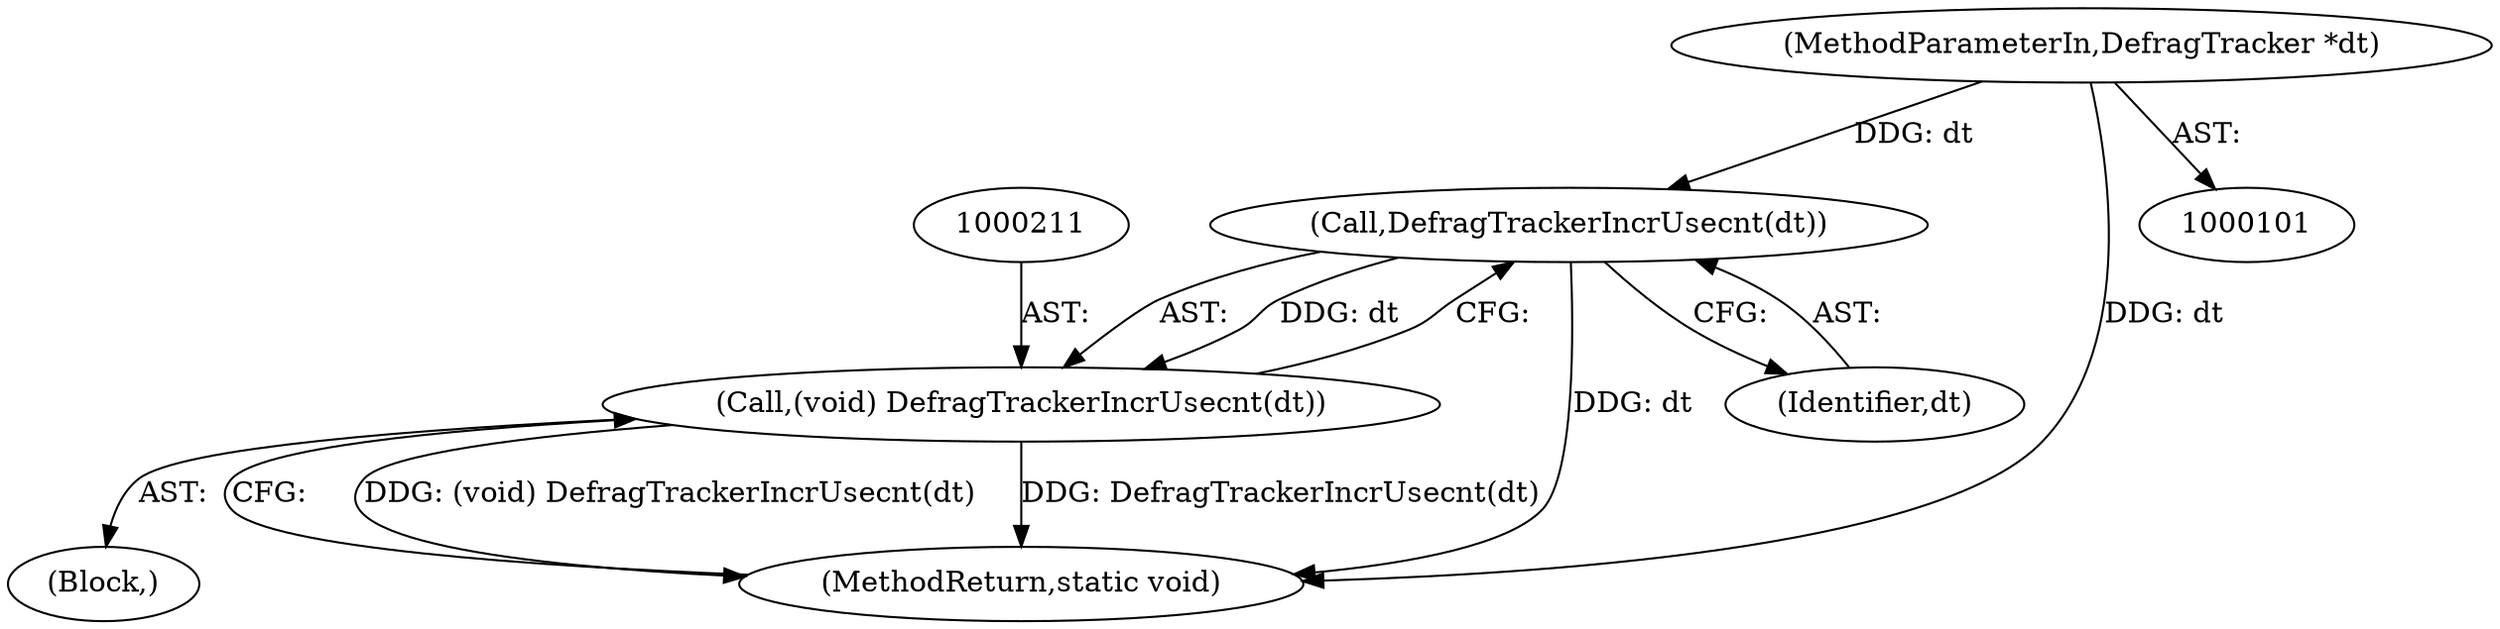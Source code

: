 digraph "0_suricata_4a04f814b15762eb446a5ead4d69d021512df6f8@pointer" {
"1000212" [label="(Call,DefragTrackerIncrUsecnt(dt))"];
"1000102" [label="(MethodParameterIn,DefragTracker *dt)"];
"1000210" [label="(Call,(void) DefragTrackerIncrUsecnt(dt))"];
"1000102" [label="(MethodParameterIn,DefragTracker *dt)"];
"1000104" [label="(Block,)"];
"1000214" [label="(MethodReturn,static void)"];
"1000213" [label="(Identifier,dt)"];
"1000210" [label="(Call,(void) DefragTrackerIncrUsecnt(dt))"];
"1000212" [label="(Call,DefragTrackerIncrUsecnt(dt))"];
"1000212" -> "1000210"  [label="AST: "];
"1000212" -> "1000213"  [label="CFG: "];
"1000213" -> "1000212"  [label="AST: "];
"1000210" -> "1000212"  [label="CFG: "];
"1000212" -> "1000214"  [label="DDG: dt"];
"1000212" -> "1000210"  [label="DDG: dt"];
"1000102" -> "1000212"  [label="DDG: dt"];
"1000102" -> "1000101"  [label="AST: "];
"1000102" -> "1000214"  [label="DDG: dt"];
"1000210" -> "1000104"  [label="AST: "];
"1000211" -> "1000210"  [label="AST: "];
"1000214" -> "1000210"  [label="CFG: "];
"1000210" -> "1000214"  [label="DDG: (void) DefragTrackerIncrUsecnt(dt)"];
"1000210" -> "1000214"  [label="DDG: DefragTrackerIncrUsecnt(dt)"];
}
